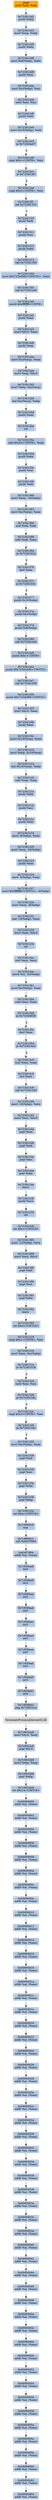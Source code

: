 digraph G {
node[shape=rectangle,style=filled,fillcolor=lightsteelblue,color=lightsteelblue]
bgcolor="transparent"
a0x723d12d0movl_edi_edi[label="start\nmovl %edi, %edi",color="lightgrey",fillcolor="orange"];
a0x723d12d2pushl_ebp[label="0x723d12d2\npushl %ebp"];
a0x723d12d3movl_esp_ebp[label="0x723d12d3\nmovl %esp, %ebp"];
a0x723d12d5pushl_ebx[label="0x723d12d5\npushl %ebx"];
a0x723d12d6movl_0x8ebp__ebx[label="0x723d12d6\nmovl 0x8(%ebp), %ebx"];
a0x723d12d9pushl_esi[label="0x723d12d9\npushl %esi"];
a0x723d12damovl_0xcebp__esi[label="0x723d12da\nmovl 0xc(%ebp), %esi"];
a0x723d12ddtestl_esi_esi[label="0x723d12dd\ntestl %esi, %esi"];
a0x723d12dfpushl_edi[label="0x723d12df\npushl %edi"];
a0x723d12e0movl_0x10ebp__edi[label="0x723d12e0\nmovl 0x10(%ebp), %edi"];
a0x723d12e3je_0x723d4a07[label="0x723d12e3\nje 0x723d4a07"];
a0x723d12e9cmpl_0x1UINT8_esi[label="0x723d12e9\ncmpl $0x1<UINT8>, %esi"];
a0x723d12ecje_0x723d12f3[label="0x723d12ec\nje 0x723d12f3"];
a0x723d12eecmpl_0x2UINT8_esi[label="0x723d12ee\ncmpl $0x2<UINT8>, %esi"];
a0x723d12f1jne_0x723d1310[label="0x723d12f1\njne 0x723d1310"];
a0x723d1310pushl_edi[label="0x723d1310\npushl %edi"];
a0x723d1311pushl_esi[label="0x723d1311\npushl %esi"];
a0x723d1312pushl_ebx[label="0x723d1312\npushl %ebx"];
a0x723d1313call_0x723d1350[label="0x723d1313\ncall 0x723d1350"];
a0x723d1350movl_0x723e08fbUINT32_eax[label="0x723d1350\nmovl $0x723e08fb<UINT32>, %eax"];
a0x723d1355call_0x723d12a0[label="0x723d1355\ncall 0x723d12a0"];
a0x723d12a0pushl_0xffffffffUINT8[label="0x723d12a0\npushl $0xffffffff<UINT8>"];
a0x723d12a2pushl_eax[label="0x723d12a2\npushl %eax"];
a0x723d12a3movl_fs_0_eax[label="0x723d12a3\nmovl %fs:0, %eax"];
a0x723d12a9pushl_eax[label="0x723d12a9\npushl %eax"];
a0x723d12aamovl_0xcesp__eax[label="0x723d12aa\nmovl 0xc(%esp), %eax"];
a0x723d12aemovl_esp_fs_0[label="0x723d12ae\nmovl %esp, %fs:0"];
a0x723d12b5movl_ebp_0xcesp_[label="0x723d12b5\nmovl %ebp, 0xc(%esp)"];
a0x723d12b9leal_0xcesp__ebp[label="0x723d12b9\nleal 0xc(%esp), %ebp"];
a0x723d12bdpushl_eax[label="0x723d12bd\npushl %eax"];
a0x723d12beret[label="0x723d12be\nret"];
a0x723d135asubl_0x24UINT8_esp[label="0x723d135a\nsubl $0x24<UINT8>, %esp"];
a0x723d135dpushl_ebx[label="0x723d135d\npushl %ebx"];
a0x723d135epushl_esi[label="0x723d135e\npushl %esi"];
a0x723d135fpushl_edi[label="0x723d135f\npushl %edi"];
a0x723d1360movl_esp__16ebp_[label="0x723d1360\nmovl %esp, -16(%ebp)"];
a0x723d1363movl_0xcebp__eax[label="0x723d1363\nmovl 0xc(%ebp), %eax"];
a0x723d1366xorl_edi_edi[label="0x723d1366\nxorl %edi, %edi"];
a0x723d1368subl_edi_eax[label="0x723d1368\nsubl %edi, %eax"];
a0x723d136aje_0x723d162a[label="0x723d136a\nje 0x723d162a"];
a0x723d1370decl_eax[label="0x723d1370\ndecl %eax"];
a0x723d1371je_0x723d1541[label="0x723d1371\nje 0x723d1541"];
a0x723d1377pushl_0x10ebp_[label="0x723d1377\npushl 0x10(%ebp)"];
a0x723d137apushl_0xcebp_[label="0x723d137a\npushl 0xc(%ebp)"];
a0x723d137dpushl_0x8ebp_[label="0x723d137d\npushl 0x8(%ebp)"];
a0x723d1380call_0x723d13a0[label="0x723d1380\ncall 0x723d13a0"];
a0x723d13a0pushl_0xcUINT8[label="0x723d13a0\npushl $0xc<UINT8>"];
a0x723d13a2pushl_0x723d13d0UINT32[label="0x723d13a2\npushl $0x723d13d0<UINT32>"];
a0x723d13a7call_0x723d1200[label="0x723d13a7\ncall 0x723d1200"];
a0x723d1200pushl_0x723dcf98UINT32[label="0x723d1200\npushl $0x723dcf98<UINT32>"];
a0x723d1205movl_fs_0_eax[label="0x723d1205\nmovl %fs:0, %eax"];
a0x723d120bpushl_eax[label="0x723d120b\npushl %eax"];
a0x723d120cmovl_0x10esp__eax[label="0x723d120c\nmovl 0x10(%esp), %eax"];
a0x723d1210movl_ebp_0x10esp_[label="0x723d1210\nmovl %ebp, 0x10(%esp)"];
a0x723d1214leal_0x10esp__ebp[label="0x723d1214\nleal 0x10(%esp), %ebp"];
a0x723d1218subl_eax_esp[label="0x723d1218\nsubl %eax, %esp"];
a0x723d121apushl_ebx[label="0x723d121a\npushl %ebx"];
a0x723d121bpushl_esi[label="0x723d121b\npushl %esi"];
a0x723d121cpushl_edi[label="0x723d121c\npushl %edi"];
a0x723d121dmovl__8ebp__eax[label="0x723d121d\nmovl -8(%ebp), %eax"];
a0x723d1220movl_esp__24ebp_[label="0x723d1220\nmovl %esp, -24(%ebp)"];
a0x723d1223pushl_eax[label="0x723d1223\npushl %eax"];
a0x723d1224movl__4ebp__eax[label="0x723d1224\nmovl -4(%ebp), %eax"];
a0x723d1227movl_0xffffffffUINT32__4ebp_[label="0x723d1227\nmovl $0xffffffff<UINT32>, -4(%ebp)"];
a0x723d122emovl_eax__8ebp_[label="0x723d122e\nmovl %eax, -8(%ebp)"];
a0x723d1231leal__16ebp__eax[label="0x723d1231\nleal -16(%ebp), %eax"];
a0x723d1234movl_eax_fs_0[label="0x723d1234\nmovl %eax, %fs:0"];
a0x723d123aret[label="0x723d123a\nret"];
a0x723d13acxorl_ecx_ecx[label="0x723d13ac\nxorl %ecx, %ecx"];
a0x723d13aemovb_cl__25ebp_[label="0x723d13ae\nmovb %cl, -25(%ebp)"];
a0x723d13b1movl_0xcebp__eax[label="0x723d13b1\nmovl 0xc(%ebp), %eax"];
a0x723d13b4subl_ecx_eax[label="0x723d13b4\nsubl %ecx, %eax"];
a0x723d13b6je_0x723d4658[label="0x723d13b6\nje 0x723d4658"];
a0x723d13bcdecl_eax[label="0x723d13bc\ndecl %eax"];
a0x723d13bdje_0x723d14e2[label="0x723d13bd\nje 0x723d14e2"];
a0x723d13c3xorl_eax_eax[label="0x723d13c3\nxorl %eax, %eax"];
a0x723d13c5incl_eax[label="0x723d13c5\nincl %eax"];
a0x723d13c6call_0x723d1240[label="0x723d13c6\ncall 0x723d1240"];
a0x723d1240movl__16ebp__ecx[label="0x723d1240\nmovl -16(%ebp), %ecx"];
a0x723d1243movl_ecx_fs_0[label="0x723d1243\nmovl %ecx, %fs:0"];
a0x723d124apopl_ecx[label="0x723d124a\npopl %ecx"];
a0x723d124bpopl_edi[label="0x723d124b\npopl %edi"];
a0x723d124cpopl_esi[label="0x723d124c\npopl %esi"];
a0x723d124dpopl_ebx[label="0x723d124d\npopl %ebx"];
a0x723d124eleave_[label="0x723d124e\nleave "];
a0x723d124fpushl_ecx[label="0x723d124f\npushl %ecx"];
a0x723d1250ret[label="0x723d1250\nret"];
a0x723d13cbret_0xcUINT16[label="0x723d13cb\nret $0xc<UINT16>"];
a0x723d1385movl__12ebp__ecx[label="0x723d1385\nmovl -12(%ebp), %ecx"];
a0x723d1388movl_ecx_fs_0[label="0x723d1388\nmovl %ecx, %fs:0"];
a0x723d138fpopl_edi[label="0x723d138f\npopl %edi"];
a0x723d1390popl_esi[label="0x723d1390\npopl %esi"];
a0x723d1391popl_ebx[label="0x723d1391\npopl %ebx"];
a0x723d1392leave_[label="0x723d1392\nleave "];
a0x723d1393ret_0xcUINT16[label="0x723d1393\nret $0xc<UINT16>"];
a0x723d1318cmpl_0x1UINT8_esi[label="0x723d1318\ncmpl $0x1<UINT8>, %esi"];
a0x723d131bmovl_eax_0xcebp_[label="0x723d131b\nmovl %eax, 0xc(%ebp)"];
a0x723d131eje_0x723d1534[label="0x723d131e\nje 0x723d1534"];
a0x723d1324testl_esi_esi[label="0x723d1324\ntestl %esi, %esi"];
a0x723d1326je_0x723d13dc[label="0x723d1326\nje 0x723d13dc"];
a0x723d132ccmpl_0x3UINT8_esi[label="0x723d132c\ncmpl $0x3<UINT8>, %esi"];
a0x723d132fje_0x723d13dc[label="0x723d132f\nje 0x723d13dc"];
a0x723d1335movl_0xcebp__eax[label="0x723d1335\nmovl 0xc(%ebp), %eax"];
a0x723d1338popl_edi[label="0x723d1338\npopl %edi"];
a0x723d1339popl_esi[label="0x723d1339\npopl %esi"];
a0x723d133apopl_ebx[label="0x723d133a\npopl %ebx"];
a0x723d133bpopl_ebp[label="0x723d133b\npopl %ebp"];
a0x723d133cret_0xcUINT16[label="0x723d133c\nret $0xc<UINT16>"];
a0x7c8000c0nop_[label="0x7c8000c0\nnop "];
a0x7c8000c1call_0x63d7f9f4[label="0x7c8000c1\ncall 0x63d7f9f4"];
a0x63d7f9f4addb_al_eax_[label="0x63d7f9f4\naddb %al, (%eax)"];
a0x7c839aa8int3_[label="0x7c839aa8\nint3 "];
a0x7c839aa9int3_[label="0x7c839aa9\nint3 "];
a0x7c839aaaint3_[label="0x7c839aaa\nint3 "];
a0x7c839aabint3_[label="0x7c839aab\nint3 "];
a0x7c839aacint3_[label="0x7c839aac\nint3 "];
a0x7c839aadint3_[label="0x7c839aad\nint3 "];
a0x7c839aaeint3_[label="0x7c839aae\nint3 "];
a0x7c839aafint3_[label="0x7c839aaf\nint3 "];
a0x7c839ab0int3_[label="0x7c839ab0\nint3 "];
a0x7c839ab1int3_[label="0x7c839ab1\nint3 "];
a0x7c839ab2jmp_0x7c801e1a[label="0x7c839ab2\njmp 0x7c801e1a"];
TerminateProcess_kernel32_dll[label="TerminateProcess@kernel32.dll",color="lightgrey",fillcolor="lightgrey"];
a0x7c9032a8movl_fs_0_esp[label="0x7c9032a8\nmovl %fs:0, %esp"];
a0x7c9032afpopl_fs_0[label="0x7c9032af\npopl %fs:0"];
a0x7c9032b6movl_ebp_esp[label="0x7c9032b6\nmovl %ebp, %esp"];
a0x7c9032b8popl_ebp[label="0x7c9032b8\npopl %ebp"];
a0x7c9032b9ret_0x14UINT16[label="0x7c9032b9\nret $0x14<UINT16>"];
a0x00000000addb_al_eax_[label="0x00000000\naddb %al, (%eax)"];
a0x00000002addb_al_eax_[label="0x00000002\naddb %al, (%eax)"];
a0x00000004addb_al_eax_[label="0x00000004\naddb %al, (%eax)"];
a0x00000006addb_al_eax_[label="0x00000006\naddb %al, (%eax)"];
a0x00000008addb_al_eax_[label="0x00000008\naddb %al, (%eax)"];
a0x0000000aaddb_al_eax_[label="0x0000000a\naddb %al, (%eax)"];
a0x0000000caddb_al_eax_[label="0x0000000c\naddb %al, (%eax)"];
a0x0000000eaddb_al_eax_[label="0x0000000e\naddb %al, (%eax)"];
a0x00000010addb_al_eax_[label="0x00000010\naddb %al, (%eax)"];
a0x00000012addb_al_eax_[label="0x00000012\naddb %al, (%eax)"];
a0x00000014addb_al_eax_[label="0x00000014\naddb %al, (%eax)"];
a0x00000016addb_al_eax_[label="0x00000016\naddb %al, (%eax)"];
a0x00000018addb_al_eax_[label="0x00000018\naddb %al, (%eax)"];
a0x0000001aaddb_al_eax_[label="0x0000001a\naddb %al, (%eax)"];
a0x0000001caddb_al_eax_[label="0x0000001c\naddb %al, (%eax)"];
a0x0000001eaddb_al_eax_[label="0x0000001e\naddb %al, (%eax)"];
a0x00000020addb_al_eax_[label="0x00000020\naddb %al, (%eax)"];
a0x00000022addb_al_eax_[label="0x00000022\naddb %al, (%eax)"];
a0x00000024addb_al_eax_[label="0x00000024\naddb %al, (%eax)"];
a0x00000026addb_al_eax_[label="0x00000026\naddb %al, (%eax)"];
a0x00000028addb_al_eax_[label="0x00000028\naddb %al, (%eax)"];
a0x0000002aaddb_al_eax_[label="0x0000002a\naddb %al, (%eax)"];
a0x0000002caddb_al_eax_[label="0x0000002c\naddb %al, (%eax)"];
a0x0000002eaddb_al_eax_[label="0x0000002e\naddb %al, (%eax)"];
a0x00000030addb_al_eax_[label="0x00000030\naddb %al, (%eax)"];
a0x00000032addb_al_eax_[label="0x00000032\naddb %al, (%eax)"];
a0x00000034addb_al_eax_[label="0x00000034\naddb %al, (%eax)"];
a0x00000036addb_al_eax_[label="0x00000036\naddb %al, (%eax)"];
a0x00000038addb_al_eax_[label="0x00000038\naddb %al, (%eax)"];
a0x0000003aaddb_al_eax_[label="0x0000003a\naddb %al, (%eax)"];
a0x0000003caddb_al_eax_[label="0x0000003c\naddb %al, (%eax)"];
a0x0000003eaddb_al_eax_[label="0x0000003e\naddb %al, (%eax)"];
a0x00000040addb_al_eax_[label="0x00000040\naddb %al, (%eax)"];
a0x00000042addb_al_eax_[label="0x00000042\naddb %al, (%eax)"];
a0x00000044addb_al_eax_[label="0x00000044\naddb %al, (%eax)"];
a0x00000046addb_al_eax_[label="0x00000046\naddb %al, (%eax)"];
a0x00000048addb_al_eax_[label="0x00000048\naddb %al, (%eax)"];
a0x0000004aaddb_al_eax_[label="0x0000004a\naddb %al, (%eax)"];
a0x0000004caddb_al_eax_[label="0x0000004c\naddb %al, (%eax)"];
a0x0000004eaddb_al_eax_[label="0x0000004e\naddb %al, (%eax)"];
a0x00000050addb_al_eax_[label="0x00000050\naddb %al, (%eax)"];
a0x00000052addb_al_eax_[label="0x00000052\naddb %al, (%eax)"];
a0x00000054addb_al_eax_[label="0x00000054\naddb %al, (%eax)"];
a0x00000056addb_al_eax_[label="0x00000056\naddb %al, (%eax)"];
a0x00000058addb_al_eax_[label="0x00000058\naddb %al, (%eax)"];
a0x0000005aaddb_al_eax_[label="0x0000005a\naddb %al, (%eax)"];
a0x0000005caddb_al_eax_[label="0x0000005c\naddb %al, (%eax)"];
a0x0000005eaddb_al_eax_[label="0x0000005e\naddb %al, (%eax)"];
a0x00000060addb_al_eax_[label="0x00000060\naddb %al, (%eax)"];
a0x00000062addb_al_eax_[label="0x00000062\naddb %al, (%eax)"];
a0x00000064addb_al_eax_[label="0x00000064\naddb %al, (%eax)"];
a0x723d12d0movl_edi_edi -> a0x723d12d2pushl_ebp [color="#000000"];
a0x723d12d2pushl_ebp -> a0x723d12d3movl_esp_ebp [color="#000000"];
a0x723d12d3movl_esp_ebp -> a0x723d12d5pushl_ebx [color="#000000"];
a0x723d12d5pushl_ebx -> a0x723d12d6movl_0x8ebp__ebx [color="#000000"];
a0x723d12d6movl_0x8ebp__ebx -> a0x723d12d9pushl_esi [color="#000000"];
a0x723d12d9pushl_esi -> a0x723d12damovl_0xcebp__esi [color="#000000"];
a0x723d12damovl_0xcebp__esi -> a0x723d12ddtestl_esi_esi [color="#000000"];
a0x723d12ddtestl_esi_esi -> a0x723d12dfpushl_edi [color="#000000"];
a0x723d12dfpushl_edi -> a0x723d12e0movl_0x10ebp__edi [color="#000000"];
a0x723d12e0movl_0x10ebp__edi -> a0x723d12e3je_0x723d4a07 [color="#000000"];
a0x723d12e3je_0x723d4a07 -> a0x723d12e9cmpl_0x1UINT8_esi [color="#000000",label="F"];
a0x723d12e9cmpl_0x1UINT8_esi -> a0x723d12ecje_0x723d12f3 [color="#000000"];
a0x723d12ecje_0x723d12f3 -> a0x723d12eecmpl_0x2UINT8_esi [color="#000000",label="F"];
a0x723d12eecmpl_0x2UINT8_esi -> a0x723d12f1jne_0x723d1310 [color="#000000"];
a0x723d12f1jne_0x723d1310 -> a0x723d1310pushl_edi [color="#000000",label="T"];
a0x723d1310pushl_edi -> a0x723d1311pushl_esi [color="#000000"];
a0x723d1311pushl_esi -> a0x723d1312pushl_ebx [color="#000000"];
a0x723d1312pushl_ebx -> a0x723d1313call_0x723d1350 [color="#000000"];
a0x723d1313call_0x723d1350 -> a0x723d1350movl_0x723e08fbUINT32_eax [color="#000000"];
a0x723d1350movl_0x723e08fbUINT32_eax -> a0x723d1355call_0x723d12a0 [color="#000000"];
a0x723d1355call_0x723d12a0 -> a0x723d12a0pushl_0xffffffffUINT8 [color="#000000"];
a0x723d12a0pushl_0xffffffffUINT8 -> a0x723d12a2pushl_eax [color="#000000"];
a0x723d12a2pushl_eax -> a0x723d12a3movl_fs_0_eax [color="#000000"];
a0x723d12a3movl_fs_0_eax -> a0x723d12a9pushl_eax [color="#000000"];
a0x723d12a9pushl_eax -> a0x723d12aamovl_0xcesp__eax [color="#000000"];
a0x723d12aamovl_0xcesp__eax -> a0x723d12aemovl_esp_fs_0 [color="#000000"];
a0x723d12aemovl_esp_fs_0 -> a0x723d12b5movl_ebp_0xcesp_ [color="#000000"];
a0x723d12b5movl_ebp_0xcesp_ -> a0x723d12b9leal_0xcesp__ebp [color="#000000"];
a0x723d12b9leal_0xcesp__ebp -> a0x723d12bdpushl_eax [color="#000000"];
a0x723d12bdpushl_eax -> a0x723d12beret [color="#000000"];
a0x723d12beret -> a0x723d135asubl_0x24UINT8_esp [color="#000000"];
a0x723d135asubl_0x24UINT8_esp -> a0x723d135dpushl_ebx [color="#000000"];
a0x723d135dpushl_ebx -> a0x723d135epushl_esi [color="#000000"];
a0x723d135epushl_esi -> a0x723d135fpushl_edi [color="#000000"];
a0x723d135fpushl_edi -> a0x723d1360movl_esp__16ebp_ [color="#000000"];
a0x723d1360movl_esp__16ebp_ -> a0x723d1363movl_0xcebp__eax [color="#000000"];
a0x723d1363movl_0xcebp__eax -> a0x723d1366xorl_edi_edi [color="#000000"];
a0x723d1366xorl_edi_edi -> a0x723d1368subl_edi_eax [color="#000000"];
a0x723d1368subl_edi_eax -> a0x723d136aje_0x723d162a [color="#000000"];
a0x723d136aje_0x723d162a -> a0x723d1370decl_eax [color="#000000",label="F"];
a0x723d1370decl_eax -> a0x723d1371je_0x723d1541 [color="#000000"];
a0x723d1371je_0x723d1541 -> a0x723d1377pushl_0x10ebp_ [color="#000000",label="F"];
a0x723d1377pushl_0x10ebp_ -> a0x723d137apushl_0xcebp_ [color="#000000"];
a0x723d137apushl_0xcebp_ -> a0x723d137dpushl_0x8ebp_ [color="#000000"];
a0x723d137dpushl_0x8ebp_ -> a0x723d1380call_0x723d13a0 [color="#000000"];
a0x723d1380call_0x723d13a0 -> a0x723d13a0pushl_0xcUINT8 [color="#000000"];
a0x723d13a0pushl_0xcUINT8 -> a0x723d13a2pushl_0x723d13d0UINT32 [color="#000000"];
a0x723d13a2pushl_0x723d13d0UINT32 -> a0x723d13a7call_0x723d1200 [color="#000000"];
a0x723d13a7call_0x723d1200 -> a0x723d1200pushl_0x723dcf98UINT32 [color="#000000"];
a0x723d1200pushl_0x723dcf98UINT32 -> a0x723d1205movl_fs_0_eax [color="#000000"];
a0x723d1205movl_fs_0_eax -> a0x723d120bpushl_eax [color="#000000"];
a0x723d120bpushl_eax -> a0x723d120cmovl_0x10esp__eax [color="#000000"];
a0x723d120cmovl_0x10esp__eax -> a0x723d1210movl_ebp_0x10esp_ [color="#000000"];
a0x723d1210movl_ebp_0x10esp_ -> a0x723d1214leal_0x10esp__ebp [color="#000000"];
a0x723d1214leal_0x10esp__ebp -> a0x723d1218subl_eax_esp [color="#000000"];
a0x723d1218subl_eax_esp -> a0x723d121apushl_ebx [color="#000000"];
a0x723d121apushl_ebx -> a0x723d121bpushl_esi [color="#000000"];
a0x723d121bpushl_esi -> a0x723d121cpushl_edi [color="#000000"];
a0x723d121cpushl_edi -> a0x723d121dmovl__8ebp__eax [color="#000000"];
a0x723d121dmovl__8ebp__eax -> a0x723d1220movl_esp__24ebp_ [color="#000000"];
a0x723d1220movl_esp__24ebp_ -> a0x723d1223pushl_eax [color="#000000"];
a0x723d1223pushl_eax -> a0x723d1224movl__4ebp__eax [color="#000000"];
a0x723d1224movl__4ebp__eax -> a0x723d1227movl_0xffffffffUINT32__4ebp_ [color="#000000"];
a0x723d1227movl_0xffffffffUINT32__4ebp_ -> a0x723d122emovl_eax__8ebp_ [color="#000000"];
a0x723d122emovl_eax__8ebp_ -> a0x723d1231leal__16ebp__eax [color="#000000"];
a0x723d1231leal__16ebp__eax -> a0x723d1234movl_eax_fs_0 [color="#000000"];
a0x723d1234movl_eax_fs_0 -> a0x723d123aret [color="#000000"];
a0x723d123aret -> a0x723d13acxorl_ecx_ecx [color="#000000"];
a0x723d13acxorl_ecx_ecx -> a0x723d13aemovb_cl__25ebp_ [color="#000000"];
a0x723d13aemovb_cl__25ebp_ -> a0x723d13b1movl_0xcebp__eax [color="#000000"];
a0x723d13b1movl_0xcebp__eax -> a0x723d13b4subl_ecx_eax [color="#000000"];
a0x723d13b4subl_ecx_eax -> a0x723d13b6je_0x723d4658 [color="#000000"];
a0x723d13b6je_0x723d4658 -> a0x723d13bcdecl_eax [color="#000000",label="F"];
a0x723d13bcdecl_eax -> a0x723d13bdje_0x723d14e2 [color="#000000"];
a0x723d13bdje_0x723d14e2 -> a0x723d13c3xorl_eax_eax [color="#000000",label="F"];
a0x723d13c3xorl_eax_eax -> a0x723d13c5incl_eax [color="#000000"];
a0x723d13c5incl_eax -> a0x723d13c6call_0x723d1240 [color="#000000"];
a0x723d13c6call_0x723d1240 -> a0x723d1240movl__16ebp__ecx [color="#000000"];
a0x723d1240movl__16ebp__ecx -> a0x723d1243movl_ecx_fs_0 [color="#000000"];
a0x723d1243movl_ecx_fs_0 -> a0x723d124apopl_ecx [color="#000000"];
a0x723d124apopl_ecx -> a0x723d124bpopl_edi [color="#000000"];
a0x723d124bpopl_edi -> a0x723d124cpopl_esi [color="#000000"];
a0x723d124cpopl_esi -> a0x723d124dpopl_ebx [color="#000000"];
a0x723d124dpopl_ebx -> a0x723d124eleave_ [color="#000000"];
a0x723d124eleave_ -> a0x723d124fpushl_ecx [color="#000000"];
a0x723d124fpushl_ecx -> a0x723d1250ret [color="#000000"];
a0x723d1250ret -> a0x723d13cbret_0xcUINT16 [color="#000000"];
a0x723d13cbret_0xcUINT16 -> a0x723d1385movl__12ebp__ecx [color="#000000"];
a0x723d1385movl__12ebp__ecx -> a0x723d1388movl_ecx_fs_0 [color="#000000"];
a0x723d1388movl_ecx_fs_0 -> a0x723d138fpopl_edi [color="#000000"];
a0x723d138fpopl_edi -> a0x723d1390popl_esi [color="#000000"];
a0x723d1390popl_esi -> a0x723d1391popl_ebx [color="#000000"];
a0x723d1391popl_ebx -> a0x723d1392leave_ [color="#000000"];
a0x723d1392leave_ -> a0x723d1393ret_0xcUINT16 [color="#000000"];
a0x723d1393ret_0xcUINT16 -> a0x723d1318cmpl_0x1UINT8_esi [color="#000000"];
a0x723d1318cmpl_0x1UINT8_esi -> a0x723d131bmovl_eax_0xcebp_ [color="#000000"];
a0x723d131bmovl_eax_0xcebp_ -> a0x723d131eje_0x723d1534 [color="#000000"];
a0x723d131eje_0x723d1534 -> a0x723d1324testl_esi_esi [color="#000000",label="F"];
a0x723d1324testl_esi_esi -> a0x723d1326je_0x723d13dc [color="#000000"];
a0x723d1326je_0x723d13dc -> a0x723d132ccmpl_0x3UINT8_esi [color="#000000",label="F"];
a0x723d132ccmpl_0x3UINT8_esi -> a0x723d132fje_0x723d13dc [color="#000000"];
a0x723d132fje_0x723d13dc -> a0x723d1335movl_0xcebp__eax [color="#000000",label="F"];
a0x723d1335movl_0xcebp__eax -> a0x723d1338popl_edi [color="#000000"];
a0x723d1338popl_edi -> a0x723d1339popl_esi [color="#000000"];
a0x723d1339popl_esi -> a0x723d133apopl_ebx [color="#000000"];
a0x723d133apopl_ebx -> a0x723d133bpopl_ebp [color="#000000"];
a0x723d133bpopl_ebp -> a0x723d133cret_0xcUINT16 [color="#000000"];
a0x723d133cret_0xcUINT16 -> a0x7c8000c0nop_ [color="#000000"];
a0x7c8000c0nop_ -> a0x7c8000c1call_0x63d7f9f4 [color="#000000"];
a0x7c8000c1call_0x63d7f9f4 -> a0x63d7f9f4addb_al_eax_ [color="#000000"];
a0x63d7f9f4addb_al_eax_ -> a0x7c839aa8int3_ [color="#000000"];
a0x7c839aa8int3_ -> a0x7c839aa9int3_ [color="#000000"];
a0x7c839aa9int3_ -> a0x7c839aaaint3_ [color="#000000"];
a0x7c839aaaint3_ -> a0x7c839aabint3_ [color="#000000"];
a0x7c839aabint3_ -> a0x7c839aacint3_ [color="#000000"];
a0x7c839aacint3_ -> a0x7c839aadint3_ [color="#000000"];
a0x7c839aadint3_ -> a0x7c839aaeint3_ [color="#000000"];
a0x7c839aaeint3_ -> a0x7c839aafint3_ [color="#000000"];
a0x7c839aafint3_ -> a0x7c839ab0int3_ [color="#000000"];
a0x7c839ab0int3_ -> a0x7c839ab1int3_ [color="#000000"];
a0x7c839ab1int3_ -> a0x7c839ab2jmp_0x7c801e1a [color="#000000"];
a0x7c839ab2jmp_0x7c801e1a -> TerminateProcess_kernel32_dll [color="#000000"];
TerminateProcess_kernel32_dll -> a0x7c9032a8movl_fs_0_esp [color="#000000"];
a0x7c9032a8movl_fs_0_esp -> a0x7c9032afpopl_fs_0 [color="#000000"];
a0x7c9032afpopl_fs_0 -> a0x7c9032b6movl_ebp_esp [color="#000000"];
a0x7c9032b6movl_ebp_esp -> a0x7c9032b8popl_ebp [color="#000000"];
a0x7c9032b8popl_ebp -> a0x7c9032b9ret_0x14UINT16 [color="#000000"];
a0x7c9032b9ret_0x14UINT16 -> a0x00000000addb_al_eax_ [color="#000000"];
a0x00000000addb_al_eax_ -> a0x00000002addb_al_eax_ [color="#000000"];
a0x00000002addb_al_eax_ -> a0x00000004addb_al_eax_ [color="#000000"];
a0x00000004addb_al_eax_ -> a0x00000006addb_al_eax_ [color="#000000"];
a0x00000006addb_al_eax_ -> a0x00000008addb_al_eax_ [color="#000000"];
a0x00000008addb_al_eax_ -> a0x0000000aaddb_al_eax_ [color="#000000"];
a0x0000000aaddb_al_eax_ -> a0x0000000caddb_al_eax_ [color="#000000"];
a0x0000000caddb_al_eax_ -> a0x0000000eaddb_al_eax_ [color="#000000"];
a0x0000000eaddb_al_eax_ -> a0x00000010addb_al_eax_ [color="#000000"];
a0x00000010addb_al_eax_ -> a0x00000012addb_al_eax_ [color="#000000"];
a0x00000012addb_al_eax_ -> a0x00000014addb_al_eax_ [color="#000000"];
a0x00000014addb_al_eax_ -> a0x00000016addb_al_eax_ [color="#000000"];
a0x00000016addb_al_eax_ -> a0x00000018addb_al_eax_ [color="#000000"];
a0x00000018addb_al_eax_ -> a0x0000001aaddb_al_eax_ [color="#000000"];
a0x0000001aaddb_al_eax_ -> a0x0000001caddb_al_eax_ [color="#000000"];
a0x0000001caddb_al_eax_ -> a0x0000001eaddb_al_eax_ [color="#000000"];
a0x0000001eaddb_al_eax_ -> a0x00000020addb_al_eax_ [color="#000000"];
a0x00000020addb_al_eax_ -> a0x00000022addb_al_eax_ [color="#000000"];
a0x00000022addb_al_eax_ -> a0x00000024addb_al_eax_ [color="#000000"];
a0x00000024addb_al_eax_ -> a0x00000026addb_al_eax_ [color="#000000"];
a0x00000026addb_al_eax_ -> a0x00000028addb_al_eax_ [color="#000000"];
a0x00000028addb_al_eax_ -> a0x0000002aaddb_al_eax_ [color="#000000"];
a0x0000002aaddb_al_eax_ -> a0x0000002caddb_al_eax_ [color="#000000"];
a0x0000002caddb_al_eax_ -> a0x0000002eaddb_al_eax_ [color="#000000"];
a0x0000002eaddb_al_eax_ -> a0x00000030addb_al_eax_ [color="#000000"];
a0x00000030addb_al_eax_ -> a0x00000032addb_al_eax_ [color="#000000"];
a0x00000032addb_al_eax_ -> a0x00000034addb_al_eax_ [color="#000000"];
a0x00000034addb_al_eax_ -> a0x00000036addb_al_eax_ [color="#000000"];
a0x00000036addb_al_eax_ -> a0x00000038addb_al_eax_ [color="#000000"];
a0x00000038addb_al_eax_ -> a0x0000003aaddb_al_eax_ [color="#000000"];
a0x0000003aaddb_al_eax_ -> a0x0000003caddb_al_eax_ [color="#000000"];
a0x0000003caddb_al_eax_ -> a0x0000003eaddb_al_eax_ [color="#000000"];
a0x0000003eaddb_al_eax_ -> a0x00000040addb_al_eax_ [color="#000000"];
a0x00000040addb_al_eax_ -> a0x00000042addb_al_eax_ [color="#000000"];
a0x00000042addb_al_eax_ -> a0x00000044addb_al_eax_ [color="#000000"];
a0x00000044addb_al_eax_ -> a0x00000046addb_al_eax_ [color="#000000"];
a0x00000046addb_al_eax_ -> a0x00000048addb_al_eax_ [color="#000000"];
a0x00000048addb_al_eax_ -> a0x0000004aaddb_al_eax_ [color="#000000"];
a0x0000004aaddb_al_eax_ -> a0x0000004caddb_al_eax_ [color="#000000"];
a0x0000004caddb_al_eax_ -> a0x0000004eaddb_al_eax_ [color="#000000"];
a0x0000004eaddb_al_eax_ -> a0x00000050addb_al_eax_ [color="#000000"];
a0x00000050addb_al_eax_ -> a0x00000052addb_al_eax_ [color="#000000"];
a0x00000052addb_al_eax_ -> a0x00000054addb_al_eax_ [color="#000000"];
a0x00000054addb_al_eax_ -> a0x00000056addb_al_eax_ [color="#000000"];
a0x00000056addb_al_eax_ -> a0x00000058addb_al_eax_ [color="#000000"];
a0x00000058addb_al_eax_ -> a0x0000005aaddb_al_eax_ [color="#000000"];
a0x0000005aaddb_al_eax_ -> a0x0000005caddb_al_eax_ [color="#000000"];
a0x0000005caddb_al_eax_ -> a0x0000005eaddb_al_eax_ [color="#000000"];
a0x0000005eaddb_al_eax_ -> a0x00000060addb_al_eax_ [color="#000000"];
a0x00000060addb_al_eax_ -> a0x00000062addb_al_eax_ [color="#000000"];
a0x00000062addb_al_eax_ -> a0x00000064addb_al_eax_ [color="#000000"];
}
